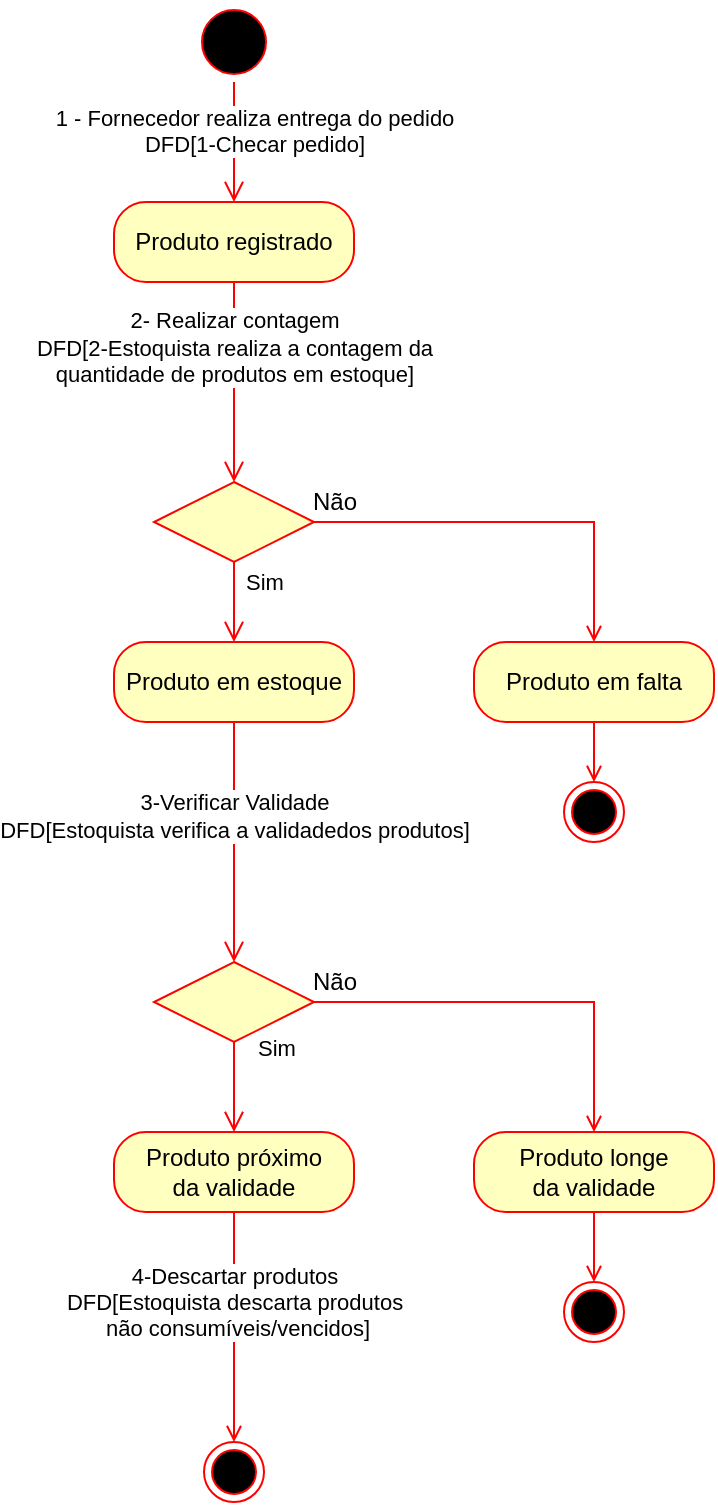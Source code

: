 <mxfile version="13.0.1" type="device"><diagram id="o-cvUVPA7tT5pMGQqmVr" name="Page-1"><mxGraphModel dx="700" dy="813" grid="1" gridSize="10" guides="1" tooltips="1" connect="1" arrows="1" fold="1" page="1" pageScale="1" pageWidth="827" pageHeight="1169" math="0" shadow="0"><root><mxCell id="0"/><mxCell id="1" parent="0"/><mxCell id="poQP72-ywd2An8qY4BWv-1" value="" style="ellipse;html=1;shape=endState;fillColor=#000000;strokeColor=#ff0000;" parent="1" vertex="1"><mxGeometry x="145" y="760" width="30" height="30" as="geometry"/></mxCell><mxCell id="poQP72-ywd2An8qY4BWv-2" value="" style="ellipse;html=1;shape=startState;fillColor=#000000;strokeColor=#ff0000;" parent="1" vertex="1"><mxGeometry x="140" y="40" width="40" height="40" as="geometry"/></mxCell><mxCell id="poQP72-ywd2An8qY4BWv-3" value="1 - Fornecedor realiza entrega do pedido&lt;br&gt;DFD[1-Checar pedido]" style="edgeStyle=orthogonalEdgeStyle;html=1;verticalAlign=bottom;endArrow=open;endSize=8;strokeColor=#ff0000;" parent="1" source="poQP72-ywd2An8qY4BWv-2" target="poQP72-ywd2An8qY4BWv-5" edge="1"><mxGeometry x="0.333" y="10" relative="1" as="geometry"><mxPoint x="155" y="150" as="targetPoint"/><Array as="points"><mxPoint x="160" y="100"/><mxPoint x="160" y="100"/></Array><mxPoint as="offset"/></mxGeometry></mxCell><mxCell id="poQP72-ywd2An8qY4BWv-5" value="Produto registrado" style="rounded=1;whiteSpace=wrap;html=1;arcSize=40;fontColor=#000000;fillColor=#ffffc0;strokeColor=#ff0000;" parent="1" vertex="1"><mxGeometry x="100" y="140" width="120" height="40" as="geometry"/></mxCell><mxCell id="poQP72-ywd2An8qY4BWv-9" value="" style="edgeStyle=orthogonalEdgeStyle;html=1;verticalAlign=bottom;endArrow=open;endSize=8;strokeColor=#ff0000;entryX=0.5;entryY=0;entryDx=0;entryDy=0;exitX=0.5;exitY=1;exitDx=0;exitDy=0;" parent="1" source="lBAWgFgrWKQ5QZn0VLqR-3" target="lBAWgFgrWKQ5QZn0VLqR-1" edge="1"><mxGeometry x="-0.588" relative="1" as="geometry"><mxPoint x="160" y="360" as="targetPoint"/><mxPoint x="160" y="280" as="sourcePoint"/><Array as="points"/><mxPoint as="offset"/></mxGeometry></mxCell><mxCell id="BCCqjd2VWiDYHf5_ZVCo-18" value="" style="edgeStyle=orthogonalEdgeStyle;rounded=0;orthogonalLoop=1;jettySize=auto;html=1;exitX=1;exitY=0.5;exitDx=0;exitDy=0;endArrow=open;endFill=0;strokeColor=#FF0000;entryX=0.5;entryY=0;entryDx=0;entryDy=0;" parent="1" source="BCCqjd2VWiDYHf5_ZVCo-2" target="BCCqjd2VWiDYHf5_ZVCo-6" edge="1"><mxGeometry x="0.529" y="-20" relative="1" as="geometry"><mxPoint x="460" y="610" as="targetPoint"/><mxPoint x="20" y="20" as="offset"/></mxGeometry></mxCell><mxCell id="BCCqjd2VWiDYHf5_ZVCo-2" value="" style="rhombus;whiteSpace=wrap;html=1;fillColor=#ffffc0;strokeColor=#ff0000;" parent="1" vertex="1"><mxGeometry x="120" y="520" width="80" height="40" as="geometry"/></mxCell><mxCell id="BCCqjd2VWiDYHf5_ZVCo-4" value="Sim" style="edgeStyle=orthogonalEdgeStyle;html=1;align=left;verticalAlign=top;endArrow=open;endSize=8;strokeColor=#ff0000;entryX=0.5;entryY=0;entryDx=0;entryDy=0;" parent="1" source="BCCqjd2VWiDYHf5_ZVCo-2" edge="1" target="BCCqjd2VWiDYHf5_ZVCo-5"><mxGeometry x="-1" y="14" relative="1" as="geometry"><mxPoint x="160" y="620" as="targetPoint"/><mxPoint x="-4" y="-10" as="offset"/></mxGeometry></mxCell><mxCell id="BCCqjd2VWiDYHf5_ZVCo-9" value="4-Descartar produtos&lt;br&gt;DFD[Estoquista descarta produtos&lt;br&gt;&amp;nbsp;não consumíveis/vencidos]" style="edgeStyle=orthogonalEdgeStyle;rounded=0;orthogonalLoop=1;jettySize=auto;html=1;exitX=0.5;exitY=1;exitDx=0;exitDy=0;fillColor=#ffe6cc;strokeColor=#FF0000;endArrow=open;endFill=0;" parent="1" source="BCCqjd2VWiDYHf5_ZVCo-5" edge="1"><mxGeometry x="-0.217" relative="1" as="geometry"><mxPoint x="160" y="760" as="targetPoint"/><mxPoint as="offset"/></mxGeometry></mxCell><mxCell id="BCCqjd2VWiDYHf5_ZVCo-5" value="Produto próximo&lt;br&gt;da validade" style="rounded=1;whiteSpace=wrap;html=1;arcSize=40;fontColor=#000000;fillColor=#ffffc0;strokeColor=#ff0000;" parent="1" vertex="1"><mxGeometry x="100" y="605" width="120" height="40" as="geometry"/></mxCell><mxCell id="BCCqjd2VWiDYHf5_ZVCo-20" style="edgeStyle=orthogonalEdgeStyle;rounded=0;orthogonalLoop=1;jettySize=auto;html=1;exitX=0.5;exitY=1;exitDx=0;exitDy=0;endArrow=open;endFill=0;strokeColor=#FF0000;" parent="1" source="BCCqjd2VWiDYHf5_ZVCo-6" target="BCCqjd2VWiDYHf5_ZVCo-14" edge="1"><mxGeometry relative="1" as="geometry"/></mxCell><mxCell id="BCCqjd2VWiDYHf5_ZVCo-6" value="Produto longe&lt;br&gt;da validade" style="rounded=1;whiteSpace=wrap;html=1;arcSize=40;fontColor=#000000;fillColor=#ffffc0;strokeColor=#ff0000;" parent="1" vertex="1"><mxGeometry x="280" y="605" width="120" height="40" as="geometry"/></mxCell><mxCell id="BCCqjd2VWiDYHf5_ZVCo-14" value="" style="ellipse;html=1;shape=endState;fillColor=#000000;strokeColor=#ff0000;" parent="1" vertex="1"><mxGeometry x="325" y="680" width="30" height="30" as="geometry"/></mxCell><mxCell id="BCCqjd2VWiDYHf5_ZVCo-19" value="Não" style="text;html=1;align=center;verticalAlign=middle;resizable=0;points=[];autosize=1;" parent="1" vertex="1"><mxGeometry x="190" y="520" width="40" height="20" as="geometry"/></mxCell><mxCell id="lBAWgFgrWKQ5QZn0VLqR-9" style="edgeStyle=orthogonalEdgeStyle;rounded=0;orthogonalLoop=1;jettySize=auto;html=1;entryX=0.5;entryY=0;entryDx=0;entryDy=0;strokeColor=#FF0000;endArrow=open;endFill=0;" edge="1" parent="1" source="lBAWgFgrWKQ5QZn0VLqR-2" target="lBAWgFgrWKQ5QZn0VLqR-8"><mxGeometry relative="1" as="geometry"/></mxCell><mxCell id="lBAWgFgrWKQ5QZn0VLqR-2" value="Produto em falta" style="rounded=1;whiteSpace=wrap;html=1;arcSize=40;fontColor=#000000;fillColor=#ffffc0;strokeColor=#ff0000;" vertex="1" parent="1"><mxGeometry x="280" y="360" width="120" height="40" as="geometry"/></mxCell><mxCell id="lBAWgFgrWKQ5QZn0VLqR-3" value="" style="rhombus;whiteSpace=wrap;html=1;fillColor=#ffffc0;strokeColor=#ff0000;" vertex="1" parent="1"><mxGeometry x="120" y="280" width="80" height="40" as="geometry"/></mxCell><mxCell id="lBAWgFgrWKQ5QZn0VLqR-4" value="2- Realizar contagem&lt;br&gt;DFD[2-Estoquista realiza a contagem da&lt;br&gt;quantidade de produtos em estoque]" style="edgeStyle=orthogonalEdgeStyle;html=1;verticalAlign=bottom;endArrow=open;endSize=8;strokeColor=#ff0000;entryX=0.5;entryY=0;entryDx=0;entryDy=0;exitX=0.5;exitY=1;exitDx=0;exitDy=0;" edge="1" parent="1" source="poQP72-ywd2An8qY4BWv-5" target="lBAWgFgrWKQ5QZn0VLqR-3"><mxGeometry x="0.091" relative="1" as="geometry"><mxPoint x="160" y="520" as="targetPoint"/><mxPoint x="160" y="180" as="sourcePoint"/><Array as="points"/><mxPoint as="offset"/></mxGeometry></mxCell><mxCell id="lBAWgFgrWKQ5QZn0VLqR-1" value="Produto em estoque" style="rounded=1;whiteSpace=wrap;html=1;arcSize=40;fontColor=#000000;fillColor=#ffffc0;strokeColor=#ff0000;" vertex="1" parent="1"><mxGeometry x="100" y="360" width="120" height="40" as="geometry"/></mxCell><mxCell id="lBAWgFgrWKQ5QZn0VLqR-6" value="" style="edgeStyle=orthogonalEdgeStyle;rounded=0;orthogonalLoop=1;jettySize=auto;html=1;exitX=1;exitY=0.5;exitDx=0;exitDy=0;endArrow=open;endFill=0;strokeColor=#FF0000;entryX=0.5;entryY=0;entryDx=0;entryDy=0;" edge="1" parent="1" source="lBAWgFgrWKQ5QZn0VLqR-3" target="lBAWgFgrWKQ5QZn0VLqR-2"><mxGeometry x="0.405" y="-50" relative="1" as="geometry"><mxPoint x="460" y="380" as="targetPoint"/><mxPoint x="50" y="50" as="offset"/><mxPoint x="200" y="300" as="sourcePoint"/></mxGeometry></mxCell><mxCell id="lBAWgFgrWKQ5QZn0VLqR-7" value="" style="edgeStyle=orthogonalEdgeStyle;html=1;verticalAlign=bottom;endArrow=open;endSize=8;strokeColor=#ff0000;entryX=0.5;entryY=0;entryDx=0;entryDy=0;exitX=0.5;exitY=1;exitDx=0;exitDy=0;" edge="1" parent="1" source="lBAWgFgrWKQ5QZn0VLqR-1" target="BCCqjd2VWiDYHf5_ZVCo-2"><mxGeometry x="-0.588" relative="1" as="geometry"><mxPoint x="170" y="380" as="targetPoint"/><mxPoint x="170" y="330" as="sourcePoint"/><Array as="points"/><mxPoint as="offset"/></mxGeometry></mxCell><mxCell id="lBAWgFgrWKQ5QZn0VLqR-10" value="3-Verificar Validade&lt;br&gt;DFD[Estoquista verifica a validadedos produtos]" style="edgeLabel;html=1;align=center;verticalAlign=middle;resizable=0;points=[];" vertex="1" connectable="0" parent="lBAWgFgrWKQ5QZn0VLqR-7"><mxGeometry x="-0.213" relative="1" as="geometry"><mxPoint as="offset"/></mxGeometry></mxCell><mxCell id="lBAWgFgrWKQ5QZn0VLqR-8" value="" style="ellipse;html=1;shape=endState;fillColor=#000000;strokeColor=#ff0000;" vertex="1" parent="1"><mxGeometry x="325" y="430" width="30" height="30" as="geometry"/></mxCell><mxCell id="lBAWgFgrWKQ5QZn0VLqR-11" value="&lt;span style=&quot;font-size: 11px ; text-align: left&quot;&gt;Sim&lt;/span&gt;" style="text;html=1;align=center;verticalAlign=middle;resizable=0;points=[];autosize=1;" vertex="1" parent="1"><mxGeometry x="160" y="320" width="30" height="20" as="geometry"/></mxCell><mxCell id="lBAWgFgrWKQ5QZn0VLqR-12" value="Não" style="text;html=1;align=center;verticalAlign=middle;resizable=0;points=[];autosize=1;" vertex="1" parent="1"><mxGeometry x="190" y="280" width="40" height="20" as="geometry"/></mxCell></root></mxGraphModel></diagram></mxfile>